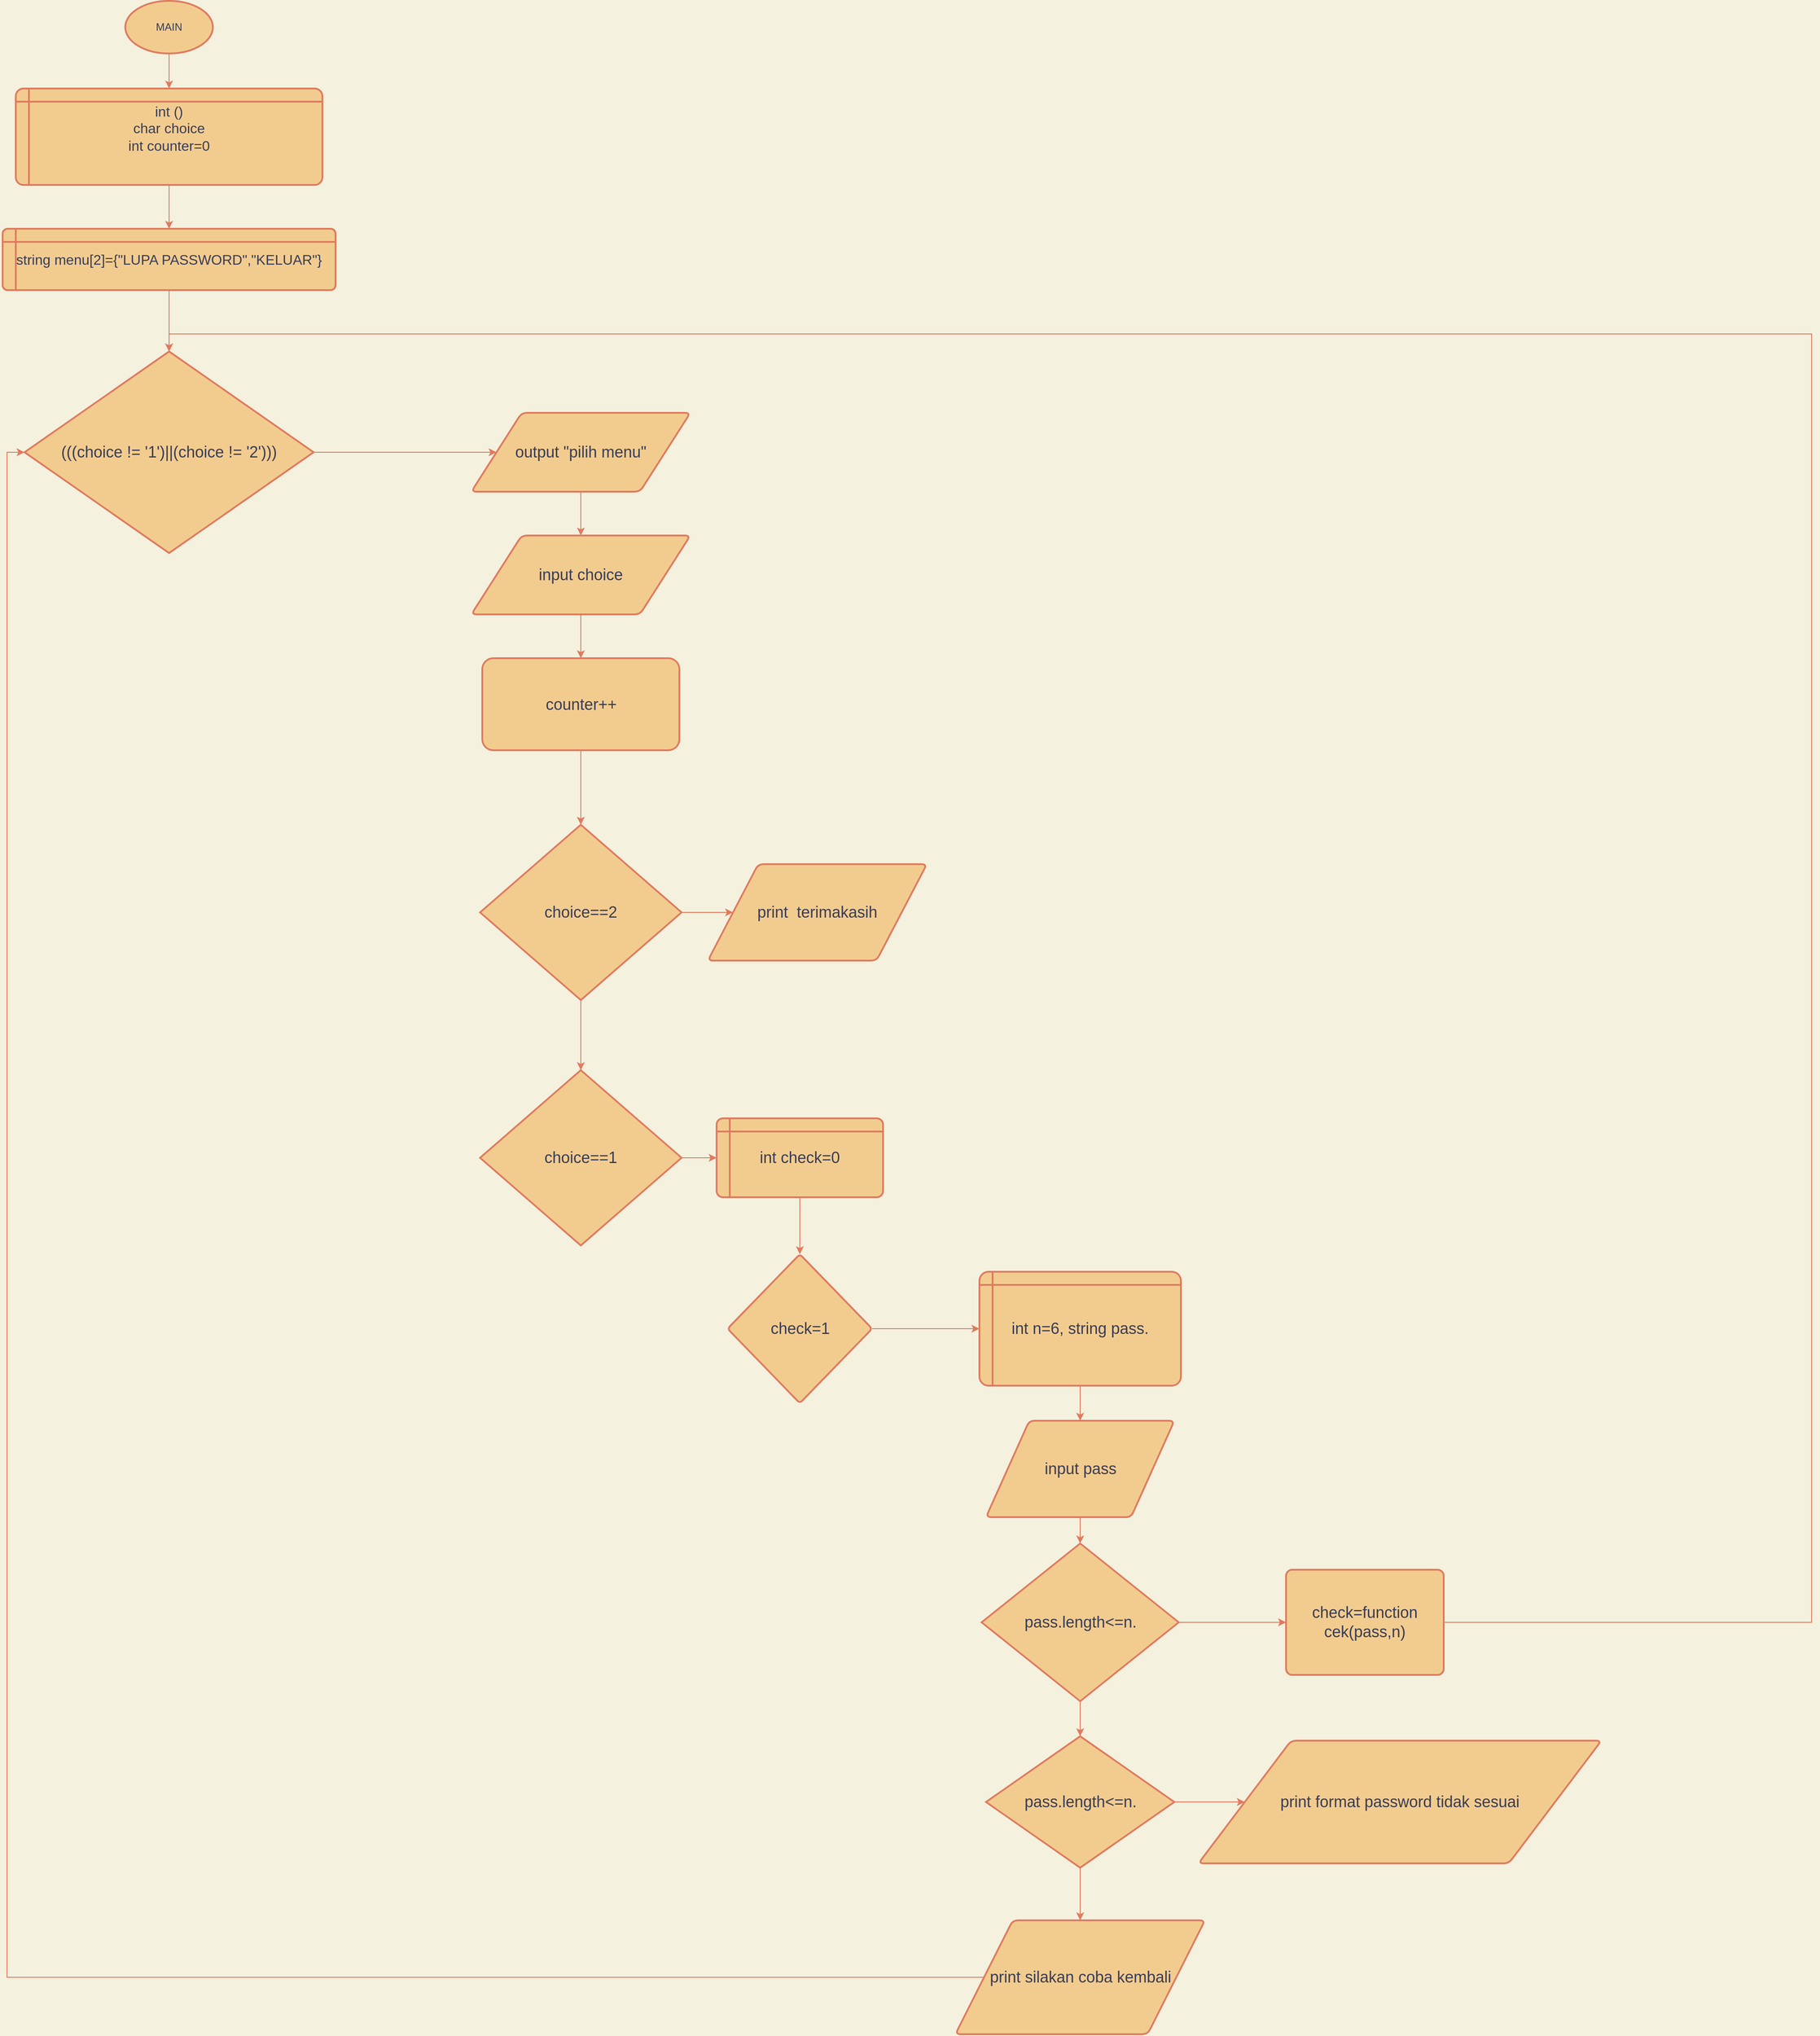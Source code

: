 <mxfile version="20.3.0" type="device" pages="2"><diagram id="kIMLqPD83hf_qD9PBqLp" name="Page-1"><mxGraphModel dx="2044" dy="2162" grid="1" gridSize="10" guides="1" tooltips="1" connect="1" arrows="1" fold="1" page="1" pageScale="1" pageWidth="850" pageHeight="1100" background="#F4F1DE" math="0" shadow="0"><root><mxCell id="0"/><mxCell id="1" parent="0"/><mxCell id="r5_5BBrYq44H9Ij1Mhm2-8" style="edgeStyle=orthogonalEdgeStyle;rounded=0;orthogonalLoop=1;jettySize=auto;html=1;exitX=0.5;exitY=1;exitDx=0;exitDy=0;exitPerimeter=0;entryX=0.5;entryY=0;entryDx=0;entryDy=0;strokeColor=#E07A5F;fontColor=#393C56;labelBackgroundColor=#F4F1DE;" parent="1" source="r5_5BBrYq44H9Ij1Mhm2-4" target="r5_5BBrYq44H9Ij1Mhm2-10" edge="1"><mxGeometry relative="1" as="geometry"><mxPoint x="435" y="-670" as="targetPoint"/></mxGeometry></mxCell><mxCell id="r5_5BBrYq44H9Ij1Mhm2-4" value="MAIN" style="strokeWidth=2;html=1;shape=mxgraph.flowchart.start_1;whiteSpace=wrap;fillColor=#F2CC8F;strokeColor=#E07A5F;fontColor=#393C56;" parent="1" vertex="1"><mxGeometry x="365" y="-900" width="100" height="60" as="geometry"/></mxCell><mxCell id="r5_5BBrYq44H9Ij1Mhm2-12" style="edgeStyle=orthogonalEdgeStyle;rounded=0;orthogonalLoop=1;jettySize=auto;html=1;entryX=0.5;entryY=0;entryDx=0;entryDy=0;exitX=0.5;exitY=1;exitDx=0;exitDy=0;strokeColor=#E07A5F;fontColor=#393C56;labelBackgroundColor=#F4F1DE;" parent="1" source="r5_5BBrYq44H9Ij1Mhm2-10" target="r5_5BBrYq44H9Ij1Mhm2-13" edge="1"><mxGeometry relative="1" as="geometry"><mxPoint x="430" y="-590" as="targetPoint"/></mxGeometry></mxCell><mxCell id="r5_5BBrYq44H9Ij1Mhm2-10" value="&lt;font size=&quot;3&quot;&gt;int ()&lt;br&gt;char choice&lt;br&gt;int counter=0&lt;br&gt;&lt;br&gt;&lt;/font&gt;" style="shape=internalStorage;whiteSpace=wrap;html=1;dx=15;dy=15;rounded=1;arcSize=8;strokeWidth=2;fillColor=#F2CC8F;strokeColor=#E07A5F;fontColor=#393C56;" parent="1" vertex="1"><mxGeometry x="240" y="-800" width="350" height="110" as="geometry"/></mxCell><mxCell id="TMPCT01feqYx2aLojcsA-5" value="" style="edgeStyle=orthogonalEdgeStyle;rounded=0;orthogonalLoop=1;jettySize=auto;html=1;strokeColor=#E07A5F;fontColor=#393C56;fillColor=#F2CC8F;labelBackgroundColor=#F4F1DE;" parent="1" source="r5_5BBrYq44H9Ij1Mhm2-13" target="TMPCT01feqYx2aLojcsA-2" edge="1"><mxGeometry relative="1" as="geometry"/></mxCell><mxCell id="r5_5BBrYq44H9Ij1Mhm2-13" value="&lt;font size=&quot;3&quot;&gt;string menu[2]={&quot;LUPA PASSWORD&quot;,&quot;KELUAR&quot;}&lt;/font&gt;" style="shape=internalStorage;whiteSpace=wrap;html=1;dx=15;dy=15;rounded=1;arcSize=8;strokeWidth=2;fillColor=#F2CC8F;strokeColor=#E07A5F;fontColor=#393C56;" parent="1" vertex="1"><mxGeometry x="225" y="-640" width="380" height="70" as="geometry"/></mxCell><mxCell id="gGWL3HGU3diJXiS7SEQ8-7" value="" style="edgeStyle=orthogonalEdgeStyle;rounded=0;orthogonalLoop=1;jettySize=auto;html=1;fontSize=18;strokeColor=#E07A5F;fontColor=#393C56;labelBackgroundColor=#F4F1DE;" parent="1" source="gGWL3HGU3diJXiS7SEQ8-4" target="gGWL3HGU3diJXiS7SEQ8-6" edge="1"><mxGeometry relative="1" as="geometry"/></mxCell><mxCell id="gGWL3HGU3diJXiS7SEQ8-4" value="output &quot;pilih menu&quot;" style="shape=parallelogram;html=1;strokeWidth=2;perimeter=parallelogramPerimeter;whiteSpace=wrap;rounded=1;arcSize=12;size=0.23;fontSize=18;fillColor=#F2CC8F;strokeColor=#E07A5F;fontColor=#393C56;" parent="1" vertex="1"><mxGeometry x="760" y="-430" width="250" height="90" as="geometry"/></mxCell><mxCell id="gGWL3HGU3diJXiS7SEQ8-9" value="" style="edgeStyle=orthogonalEdgeStyle;rounded=0;orthogonalLoop=1;jettySize=auto;html=1;fontSize=18;strokeColor=#E07A5F;fontColor=#393C56;labelBackgroundColor=#F4F1DE;" parent="1" source="gGWL3HGU3diJXiS7SEQ8-6" target="gGWL3HGU3diJXiS7SEQ8-8" edge="1"><mxGeometry relative="1" as="geometry"/></mxCell><mxCell id="gGWL3HGU3diJXiS7SEQ8-6" value="input choice" style="shape=parallelogram;html=1;strokeWidth=2;perimeter=parallelogramPerimeter;whiteSpace=wrap;rounded=1;arcSize=12;size=0.23;fontSize=18;fillColor=#F2CC8F;strokeColor=#E07A5F;fontColor=#393C56;" parent="1" vertex="1"><mxGeometry x="760" y="-290" width="250" height="90" as="geometry"/></mxCell><mxCell id="TMPCT01feqYx2aLojcsA-7" value="" style="edgeStyle=orthogonalEdgeStyle;rounded=0;orthogonalLoop=1;jettySize=auto;html=1;strokeColor=#E07A5F;fontColor=#393C56;fillColor=#F2CC8F;labelBackgroundColor=#F4F1DE;" parent="1" source="gGWL3HGU3diJXiS7SEQ8-8" target="TMPCT01feqYx2aLojcsA-6" edge="1"><mxGeometry relative="1" as="geometry"/></mxCell><mxCell id="gGWL3HGU3diJXiS7SEQ8-8" value="counter++" style="whiteSpace=wrap;html=1;fontSize=18;strokeWidth=2;rounded=1;arcSize=12;fillColor=#F2CC8F;strokeColor=#E07A5F;fontColor=#393C56;" parent="1" vertex="1"><mxGeometry x="772.5" y="-150" width="225" height="105" as="geometry"/></mxCell><mxCell id="TMPCT01feqYx2aLojcsA-4" value="" style="edgeStyle=orthogonalEdgeStyle;rounded=0;orthogonalLoop=1;jettySize=auto;html=1;strokeColor=#E07A5F;fontColor=#393C56;fillColor=#F2CC8F;labelBackgroundColor=#F4F1DE;" parent="1" source="TMPCT01feqYx2aLojcsA-2" target="gGWL3HGU3diJXiS7SEQ8-4" edge="1"><mxGeometry relative="1" as="geometry"/></mxCell><mxCell id="TMPCT01feqYx2aLojcsA-2" value="&lt;span style=&quot;font-size: 18px;&quot;&gt;(((choice != '1')||(choice != '2')))&lt;/span&gt;" style="strokeWidth=2;html=1;shape=mxgraph.flowchart.decision;whiteSpace=wrap;strokeColor=#E07A5F;fontColor=#393C56;fillColor=#F2CC8F;" parent="1" vertex="1"><mxGeometry x="250" y="-500" width="330" height="230" as="geometry"/></mxCell><mxCell id="TMPCT01feqYx2aLojcsA-9" value="" style="edgeStyle=orthogonalEdgeStyle;rounded=0;orthogonalLoop=1;jettySize=auto;html=1;strokeColor=#E07A5F;fontColor=#393C56;fillColor=#F2CC8F;labelBackgroundColor=#F4F1DE;" parent="1" source="TMPCT01feqYx2aLojcsA-6" target="TMPCT01feqYx2aLojcsA-8" edge="1"><mxGeometry relative="1" as="geometry"/></mxCell><mxCell id="TMPCT01feqYx2aLojcsA-11" value="" style="edgeStyle=orthogonalEdgeStyle;rounded=0;orthogonalLoop=1;jettySize=auto;html=1;strokeColor=#E07A5F;fontColor=#393C56;fillColor=#F2CC8F;labelBackgroundColor=#F4F1DE;" parent="1" source="TMPCT01feqYx2aLojcsA-6" target="TMPCT01feqYx2aLojcsA-10" edge="1"><mxGeometry relative="1" as="geometry"/></mxCell><mxCell id="TMPCT01feqYx2aLojcsA-6" value="&lt;font style=&quot;font-size: 18px;&quot;&gt;choice==2&lt;/font&gt;" style="strokeWidth=2;html=1;shape=mxgraph.flowchart.decision;whiteSpace=wrap;strokeColor=#E07A5F;fontColor=#393C56;fillColor=#F2CC8F;" parent="1" vertex="1"><mxGeometry x="770" y="40" width="230" height="200" as="geometry"/></mxCell><mxCell id="TMPCT01feqYx2aLojcsA-8" value="&lt;font style=&quot;font-size: 18px;&quot;&gt;print&amp;nbsp; terimakasih&lt;/font&gt;" style="shape=parallelogram;html=1;strokeWidth=2;perimeter=parallelogramPerimeter;whiteSpace=wrap;rounded=1;arcSize=12;size=0.23;strokeColor=#E07A5F;fontColor=#393C56;fillColor=#F2CC8F;" parent="1" vertex="1"><mxGeometry x="1030" y="85" width="250" height="110" as="geometry"/></mxCell><mxCell id="TMPCT01feqYx2aLojcsA-13" value="" style="edgeStyle=orthogonalEdgeStyle;rounded=0;orthogonalLoop=1;jettySize=auto;html=1;strokeColor=#E07A5F;fontColor=#393C56;fillColor=#F2CC8F;labelBackgroundColor=#F4F1DE;" parent="1" source="TMPCT01feqYx2aLojcsA-10" target="TMPCT01feqYx2aLojcsA-12" edge="1"><mxGeometry relative="1" as="geometry"/></mxCell><mxCell id="TMPCT01feqYx2aLojcsA-10" value="&lt;font style=&quot;font-size: 18px;&quot;&gt;choice==1&lt;/font&gt;" style="strokeWidth=2;html=1;shape=mxgraph.flowchart.decision;whiteSpace=wrap;strokeColor=#E07A5F;fontColor=#393C56;fillColor=#F2CC8F;" parent="1" vertex="1"><mxGeometry x="770" y="320" width="230" height="200" as="geometry"/></mxCell><mxCell id="TMPCT01feqYx2aLojcsA-15" value="" style="edgeStyle=orthogonalEdgeStyle;rounded=0;orthogonalLoop=1;jettySize=auto;html=1;strokeColor=#E07A5F;fontColor=#393C56;fillColor=#F2CC8F;labelBackgroundColor=#F4F1DE;" parent="1" source="TMPCT01feqYx2aLojcsA-12" target="TMPCT01feqYx2aLojcsA-14" edge="1"><mxGeometry relative="1" as="geometry"/></mxCell><mxCell id="TMPCT01feqYx2aLojcsA-12" value="&lt;font style=&quot;font-size: 18px;&quot;&gt;int check=0&lt;/font&gt;" style="shape=internalStorage;whiteSpace=wrap;html=1;dx=15;dy=15;rounded=1;arcSize=8;strokeWidth=2;strokeColor=#E07A5F;fontColor=#393C56;fillColor=#F2CC8F;" parent="1" vertex="1"><mxGeometry x="1040" y="375" width="190" height="90" as="geometry"/></mxCell><mxCell id="TMPCT01feqYx2aLojcsA-33" style="edgeStyle=orthogonalEdgeStyle;rounded=0;orthogonalLoop=1;jettySize=auto;html=1;exitX=1;exitY=0.5;exitDx=0;exitDy=0;entryX=0;entryY=0.5;entryDx=0;entryDy=0;strokeColor=#E07A5F;fontColor=#393C56;fillColor=#F2CC8F;" parent="1" source="TMPCT01feqYx2aLojcsA-14" target="TMPCT01feqYx2aLojcsA-16" edge="1"><mxGeometry relative="1" as="geometry"/></mxCell><mxCell id="TMPCT01feqYx2aLojcsA-14" value="&lt;font style=&quot;font-size: 18px;&quot;&gt;check=1&lt;/font&gt;" style="rhombus;whiteSpace=wrap;html=1;fillColor=#F2CC8F;strokeColor=#E07A5F;fontColor=#393C56;rounded=1;arcSize=8;strokeWidth=2;" parent="1" vertex="1"><mxGeometry x="1052.5" y="530" width="165" height="170" as="geometry"/></mxCell><mxCell id="TMPCT01feqYx2aLojcsA-27" value="" style="edgeStyle=orthogonalEdgeStyle;rounded=0;orthogonalLoop=1;jettySize=auto;html=1;strokeColor=#E07A5F;fontColor=#393C56;fillColor=#F2CC8F;labelBackgroundColor=#F4F1DE;" parent="1" source="TMPCT01feqYx2aLojcsA-16" target="TMPCT01feqYx2aLojcsA-18" edge="1"><mxGeometry relative="1" as="geometry"/></mxCell><mxCell id="TMPCT01feqYx2aLojcsA-16" value="&lt;font style=&quot;font-size: 18px;&quot;&gt;int n=6, string pass.&lt;/font&gt;" style="shape=internalStorage;whiteSpace=wrap;html=1;dx=15;dy=15;rounded=1;arcSize=8;strokeWidth=2;strokeColor=#E07A5F;fontColor=#393C56;fillColor=#F2CC8F;" parent="1" vertex="1"><mxGeometry x="1340" y="550" width="230" height="130" as="geometry"/></mxCell><mxCell id="TMPCT01feqYx2aLojcsA-21" value="" style="edgeStyle=orthogonalEdgeStyle;rounded=0;orthogonalLoop=1;jettySize=auto;html=1;strokeColor=#E07A5F;fontColor=#393C56;fillColor=#F2CC8F;labelBackgroundColor=#F4F1DE;" parent="1" source="TMPCT01feqYx2aLojcsA-17" target="TMPCT01feqYx2aLojcsA-20" edge="1"><mxGeometry relative="1" as="geometry"/></mxCell><mxCell id="TMPCT01feqYx2aLojcsA-24" value="" style="edgeStyle=orthogonalEdgeStyle;rounded=0;orthogonalLoop=1;jettySize=auto;html=1;strokeColor=#E07A5F;fontColor=#393C56;fillColor=#F2CC8F;labelBackgroundColor=#F4F1DE;" parent="1" source="TMPCT01feqYx2aLojcsA-17" target="TMPCT01feqYx2aLojcsA-19" edge="1"><mxGeometry relative="1" as="geometry"/></mxCell><mxCell id="TMPCT01feqYx2aLojcsA-17" value="&lt;font style=&quot;font-size: 18px;&quot;&gt;pass.length&amp;lt;=n.&lt;/font&gt;" style="strokeWidth=2;html=1;shape=mxgraph.flowchart.decision;whiteSpace=wrap;strokeColor=#E07A5F;fontColor=#393C56;fillColor=#F2CC8F;" parent="1" vertex="1"><mxGeometry x="1342.5" y="860" width="225" height="180" as="geometry"/></mxCell><mxCell id="TMPCT01feqYx2aLojcsA-25" value="" style="edgeStyle=orthogonalEdgeStyle;rounded=0;orthogonalLoop=1;jettySize=auto;html=1;strokeColor=#E07A5F;fontColor=#393C56;fillColor=#F2CC8F;labelBackgroundColor=#F4F1DE;" parent="1" source="TMPCT01feqYx2aLojcsA-18" target="TMPCT01feqYx2aLojcsA-17" edge="1"><mxGeometry relative="1" as="geometry"/></mxCell><mxCell id="TMPCT01feqYx2aLojcsA-18" value="&lt;font style=&quot;font-size: 18px;&quot;&gt;input pass&lt;/font&gt;" style="shape=parallelogram;html=1;strokeWidth=2;perimeter=parallelogramPerimeter;whiteSpace=wrap;rounded=1;arcSize=12;size=0.23;strokeColor=#E07A5F;fontColor=#393C56;fillColor=#F2CC8F;" parent="1" vertex="1"><mxGeometry x="1347.5" y="720" width="215" height="110" as="geometry"/></mxCell><mxCell id="TMPCT01feqYx2aLojcsA-34" style="edgeStyle=orthogonalEdgeStyle;rounded=0;orthogonalLoop=1;jettySize=auto;html=1;entryX=0.5;entryY=0;entryDx=0;entryDy=0;entryPerimeter=0;strokeColor=#E07A5F;fontSize=18;fontColor=#393C56;fillColor=#F2CC8F;" parent="1" source="TMPCT01feqYx2aLojcsA-19" target="TMPCT01feqYx2aLojcsA-2" edge="1"><mxGeometry relative="1" as="geometry"><Array as="points"><mxPoint x="2290" y="950"/><mxPoint x="2290" y="-520"/><mxPoint x="415" y="-520"/></Array></mxGeometry></mxCell><mxCell id="TMPCT01feqYx2aLojcsA-19" value="&lt;font style=&quot;font-size: 18px;&quot;&gt;check=function cek(pass,n)&lt;/font&gt;" style="rounded=1;whiteSpace=wrap;html=1;absoluteArcSize=1;arcSize=14;strokeWidth=2;strokeColor=#E07A5F;fontColor=#393C56;fillColor=#F2CC8F;" parent="1" vertex="1"><mxGeometry x="1690" y="890" width="180" height="120" as="geometry"/></mxCell><mxCell id="TMPCT01feqYx2aLojcsA-23" value="" style="edgeStyle=orthogonalEdgeStyle;rounded=0;orthogonalLoop=1;jettySize=auto;html=1;strokeColor=#E07A5F;fontColor=#393C56;fillColor=#F2CC8F;labelBackgroundColor=#F4F1DE;" parent="1" source="TMPCT01feqYx2aLojcsA-20" target="TMPCT01feqYx2aLojcsA-22" edge="1"><mxGeometry relative="1" as="geometry"/></mxCell><mxCell id="TMPCT01feqYx2aLojcsA-29" value="" style="edgeStyle=orthogonalEdgeStyle;rounded=0;orthogonalLoop=1;jettySize=auto;html=1;strokeColor=#E07A5F;fontColor=#393C56;fillColor=#F2CC8F;labelBackgroundColor=#F4F1DE;" parent="1" source="TMPCT01feqYx2aLojcsA-20" target="TMPCT01feqYx2aLojcsA-30" edge="1"><mxGeometry relative="1" as="geometry"><mxPoint x="1430" y="1280" as="targetPoint"/></mxGeometry></mxCell><mxCell id="TMPCT01feqYx2aLojcsA-20" value="&lt;font style=&quot;font-size: 18px;&quot;&gt;pass.length&amp;lt;=n.&lt;/font&gt;" style="strokeWidth=2;html=1;shape=mxgraph.flowchart.decision;whiteSpace=wrap;strokeColor=#E07A5F;fontColor=#393C56;fillColor=#F2CC8F;" parent="1" vertex="1"><mxGeometry x="1347.5" y="1080" width="215" height="150" as="geometry"/></mxCell><mxCell id="TMPCT01feqYx2aLojcsA-22" value="&lt;font style=&quot;font-size: 18px;&quot;&gt;print format password tidak sesuai&lt;/font&gt;" style="shape=parallelogram;html=1;strokeWidth=2;perimeter=parallelogramPerimeter;whiteSpace=wrap;rounded=1;arcSize=12;size=0.23;strokeColor=#E07A5F;fontColor=#393C56;fillColor=#F2CC8F;" parent="1" vertex="1"><mxGeometry x="1590" y="1085" width="460" height="140" as="geometry"/></mxCell><mxCell id="TMPCT01feqYx2aLojcsA-32" style="edgeStyle=orthogonalEdgeStyle;rounded=0;orthogonalLoop=1;jettySize=auto;html=1;entryX=0;entryY=0.5;entryDx=0;entryDy=0;entryPerimeter=0;strokeColor=#E07A5F;fontColor=#393C56;fillColor=#F2CC8F;labelBackgroundColor=#F4F1DE;" parent="1" source="TMPCT01feqYx2aLojcsA-30" target="TMPCT01feqYx2aLojcsA-2" edge="1"><mxGeometry relative="1" as="geometry"/></mxCell><mxCell id="TMPCT01feqYx2aLojcsA-30" value="&lt;font style=&quot;font-size: 18px;&quot;&gt;print silakan coba kembali&lt;/font&gt;" style="shape=parallelogram;html=1;strokeWidth=2;perimeter=parallelogramPerimeter;whiteSpace=wrap;rounded=1;arcSize=12;size=0.23;strokeColor=#E07A5F;fontColor=#393C56;fillColor=#F2CC8F;" parent="1" vertex="1"><mxGeometry x="1312.5" y="1290" width="285" height="130" as="geometry"/></mxCell></root></mxGraphModel></diagram><diagram id="sgBuwmasxVedOf8kmBAb" name="Page-2"><mxGraphModel dx="1022" dy="531" grid="1" gridSize="10" guides="1" tooltips="1" connect="1" arrows="1" fold="1" page="1" pageScale="1" pageWidth="850" pageHeight="1100" math="0" shadow="0"><root><mxCell id="0"/><mxCell id="1" parent="0"/><mxCell id="bCc30H-1P9YxAnEFM4ZI-3" value="" style="edgeStyle=orthogonalEdgeStyle;rounded=0;orthogonalLoop=1;jettySize=auto;html=1;strokeColor=#E07A5F;fontSize=18;fontColor=#393C56;fillColor=#F2CC8F;" parent="1" source="bCc30H-1P9YxAnEFM4ZI-1" target="bCc30H-1P9YxAnEFM4ZI-2" edge="1"><mxGeometry relative="1" as="geometry"/></mxCell><mxCell id="bCc30H-1P9YxAnEFM4ZI-1" value="start." style="strokeWidth=2;html=1;shape=mxgraph.flowchart.terminator;whiteSpace=wrap;strokeColor=#E07A5F;fontSize=18;fontColor=#393C56;fillColor=#F2CC8F;" parent="1" vertex="1"><mxGeometry x="150" y="190" width="100" height="60" as="geometry"/></mxCell><mxCell id="bCc30H-1P9YxAnEFM4ZI-5" value="" style="edgeStyle=orthogonalEdgeStyle;rounded=0;orthogonalLoop=1;jettySize=auto;html=1;strokeColor=#E07A5F;fontSize=18;fontColor=#393C56;fillColor=#F2CC8F;" parent="1" source="bCc30H-1P9YxAnEFM4ZI-2" target="bCc30H-1P9YxAnEFM4ZI-4" edge="1"><mxGeometry relative="1" as="geometry"/></mxCell><mxCell id="bCc30H-1P9YxAnEFM4ZI-2" value="string password, int batas&lt;br&gt;int kapital,huruf_kecil,angka,simbol" style="shape=internalStorage;whiteSpace=wrap;html=1;dx=15;dy=15;rounded=1;arcSize=8;strokeWidth=2;strokeColor=#E07A5F;fontSize=18;fontColor=#393C56;fillColor=#F2CC8F;" parent="1" vertex="1"><mxGeometry x="35" y="330" width="330" height="110" as="geometry"/></mxCell><mxCell id="bCc30H-1P9YxAnEFM4ZI-7" value="" style="edgeStyle=orthogonalEdgeStyle;rounded=0;orthogonalLoop=1;jettySize=auto;html=1;strokeColor=#E07A5F;fontSize=18;fontColor=#393C56;fillColor=#F2CC8F;" parent="1" source="bCc30H-1P9YxAnEFM4ZI-4" target="bCc30H-1P9YxAnEFM4ZI-6" edge="1"><mxGeometry relative="1" as="geometry"/></mxCell><mxCell id="bCc30H-1P9YxAnEFM4ZI-4" value="i&amp;lt;batas" style="strokeWidth=2;html=1;shape=mxgraph.flowchart.decision;whiteSpace=wrap;strokeColor=#E07A5F;fontSize=18;fontColor=#393C56;fillColor=#F2CC8F;" parent="1" vertex="1"><mxGeometry x="120" y="510" width="160" height="147.5" as="geometry"/></mxCell><mxCell id="bCc30H-1P9YxAnEFM4ZI-64" style="edgeStyle=orthogonalEdgeStyle;rounded=0;orthogonalLoop=1;jettySize=auto;html=1;exitX=0.5;exitY=1;exitDx=0;exitDy=0;entryX=0.5;entryY=0;entryDx=0;entryDy=0;entryPerimeter=0;strokeColor=#E07A5F;fontSize=18;fontColor=#393C56;fillColor=#F2CC8F;" parent="1" source="bCc30H-1P9YxAnEFM4ZI-6" target="bCc30H-1P9YxAnEFM4ZI-8" edge="1"><mxGeometry relative="1" as="geometry"/></mxCell><mxCell id="bCc30H-1P9YxAnEFM4ZI-6" value="int c=password[i]" style="shape=internalStorage;whiteSpace=wrap;html=1;dx=15;dy=15;rounded=1;arcSize=8;strokeWidth=2;strokeColor=#E07A5F;fontSize=18;fontColor=#393C56;fillColor=#F2CC8F;" parent="1" vertex="1"><mxGeometry x="355" y="538.13" width="260" height="91.25" as="geometry"/></mxCell><mxCell id="bCc30H-1P9YxAnEFM4ZI-26" value="" style="edgeStyle=orthogonalEdgeStyle;rounded=0;orthogonalLoop=1;jettySize=auto;html=1;strokeColor=#E07A5F;fontSize=18;fontColor=#393C56;fillColor=#F2CC8F;" parent="1" source="bCc30H-1P9YxAnEFM4ZI-8" target="bCc30H-1P9YxAnEFM4ZI-15" edge="1"><mxGeometry relative="1" as="geometry"/></mxCell><mxCell id="bCc30H-1P9YxAnEFM4ZI-27" value="" style="edgeStyle=orthogonalEdgeStyle;rounded=0;orthogonalLoop=1;jettySize=auto;html=1;strokeColor=#E07A5F;fontSize=18;fontColor=#393C56;fillColor=#F2CC8F;" parent="1" source="bCc30H-1P9YxAnEFM4ZI-8" target="bCc30H-1P9YxAnEFM4ZI-12" edge="1"><mxGeometry relative="1" as="geometry"/></mxCell><mxCell id="bCc30H-1P9YxAnEFM4ZI-8" value="c&amp;gt;=91&amp;amp;&amp;amp;c&amp;lt;=96" style="strokeWidth=2;html=1;shape=mxgraph.flowchart.decision;whiteSpace=wrap;strokeColor=#E07A5F;fontSize=18;fontColor=#393C56;fillColor=#F2CC8F;" parent="1" vertex="1"><mxGeometry x="380" y="690" width="210" height="160" as="geometry"/></mxCell><mxCell id="bCc30H-1P9YxAnEFM4ZI-12" value="simbol=1" style="rounded=1;whiteSpace=wrap;html=1;absoluteArcSize=1;arcSize=14;strokeWidth=2;strokeColor=#E07A5F;fontSize=18;fontColor=#393C56;fillColor=#F2CC8F;" parent="1" vertex="1"><mxGeometry x="840" y="710" width="280" height="120" as="geometry"/></mxCell><mxCell id="bCc30H-1P9YxAnEFM4ZI-13" value="kapital=1" style="rounded=1;whiteSpace=wrap;html=1;absoluteArcSize=1;arcSize=14;strokeWidth=2;strokeColor=#E07A5F;fontSize=18;fontColor=#393C56;fillColor=#F2CC8F;" parent="1" vertex="1"><mxGeometry x="840" y="920" width="280" height="120" as="geometry"/></mxCell><mxCell id="bCc30H-1P9YxAnEFM4ZI-22" value="" style="edgeStyle=orthogonalEdgeStyle;rounded=0;orthogonalLoop=1;jettySize=auto;html=1;strokeColor=#E07A5F;fontSize=18;fontColor=#393C56;fillColor=#F2CC8F;" parent="1" source="bCc30H-1P9YxAnEFM4ZI-14" target="bCc30H-1P9YxAnEFM4ZI-16" edge="1"><mxGeometry relative="1" as="geometry"/></mxCell><mxCell id="bCc30H-1P9YxAnEFM4ZI-23" value="" style="edgeStyle=orthogonalEdgeStyle;rounded=0;orthogonalLoop=1;jettySize=auto;html=1;strokeColor=#E07A5F;fontSize=18;fontColor=#393C56;fillColor=#F2CC8F;" parent="1" source="bCc30H-1P9YxAnEFM4ZI-14" target="bCc30H-1P9YxAnEFM4ZI-18" edge="1"><mxGeometry relative="1" as="geometry"/></mxCell><mxCell id="bCc30H-1P9YxAnEFM4ZI-14" value="c&amp;gt;=97&amp;amp;&amp;amp;c&amp;lt;=122" style="strokeWidth=2;html=1;shape=mxgraph.flowchart.decision;whiteSpace=wrap;strokeColor=#E07A5F;fontSize=18;fontColor=#393C56;fillColor=#F2CC8F;" parent="1" vertex="1"><mxGeometry x="380" y="1130" width="210" height="160" as="geometry"/></mxCell><mxCell id="bCc30H-1P9YxAnEFM4ZI-24" value="" style="edgeStyle=orthogonalEdgeStyle;rounded=0;orthogonalLoop=1;jettySize=auto;html=1;strokeColor=#E07A5F;fontSize=18;fontColor=#393C56;fillColor=#F2CC8F;" parent="1" source="bCc30H-1P9YxAnEFM4ZI-15" target="bCc30H-1P9YxAnEFM4ZI-14" edge="1"><mxGeometry relative="1" as="geometry"/></mxCell><mxCell id="bCc30H-1P9YxAnEFM4ZI-25" value="" style="edgeStyle=orthogonalEdgeStyle;rounded=0;orthogonalLoop=1;jettySize=auto;html=1;strokeColor=#E07A5F;fontSize=18;fontColor=#393C56;fillColor=#F2CC8F;" parent="1" source="bCc30H-1P9YxAnEFM4ZI-15" target="bCc30H-1P9YxAnEFM4ZI-13" edge="1"><mxGeometry relative="1" as="geometry"/></mxCell><mxCell id="bCc30H-1P9YxAnEFM4ZI-15" value="c&amp;gt;=65&amp;amp;&amp;amp;c&amp;lt;=90" style="strokeWidth=2;html=1;shape=mxgraph.flowchart.decision;whiteSpace=wrap;strokeColor=#E07A5F;fontSize=18;fontColor=#393C56;fillColor=#F2CC8F;" parent="1" vertex="1"><mxGeometry x="380" y="900" width="210" height="160" as="geometry"/></mxCell><mxCell id="bCc30H-1P9YxAnEFM4ZI-21" value="" style="edgeStyle=orthogonalEdgeStyle;rounded=0;orthogonalLoop=1;jettySize=auto;html=1;strokeColor=#E07A5F;fontSize=18;fontColor=#393C56;fillColor=#F2CC8F;" parent="1" source="bCc30H-1P9YxAnEFM4ZI-16" target="bCc30H-1P9YxAnEFM4ZI-19" edge="1"><mxGeometry relative="1" as="geometry"/></mxCell><mxCell id="bCc30H-1P9YxAnEFM4ZI-30" value="" style="edgeStyle=orthogonalEdgeStyle;rounded=0;orthogonalLoop=1;jettySize=auto;html=1;strokeColor=#E07A5F;fontSize=18;fontColor=#393C56;fillColor=#F2CC8F;" parent="1" source="bCc30H-1P9YxAnEFM4ZI-16" target="bCc30H-1P9YxAnEFM4ZI-28" edge="1"><mxGeometry relative="1" as="geometry"/></mxCell><mxCell id="bCc30H-1P9YxAnEFM4ZI-16" value="c&amp;gt;=47&amp;amp;&amp;amp;c&amp;lt;=57" style="strokeWidth=2;html=1;shape=mxgraph.flowchart.decision;whiteSpace=wrap;strokeColor=#E07A5F;fontSize=18;fontColor=#393C56;fillColor=#F2CC8F;" parent="1" vertex="1"><mxGeometry x="380" y="1360" width="210" height="160" as="geometry"/></mxCell><mxCell id="bCc30H-1P9YxAnEFM4ZI-18" value="angka=1" style="rounded=1;whiteSpace=wrap;html=1;absoluteArcSize=1;arcSize=14;strokeWidth=2;strokeColor=#E07A5F;fontSize=18;fontColor=#393C56;fillColor=#F2CC8F;" parent="1" vertex="1"><mxGeometry x="840" y="1155" width="280" height="110" as="geometry"/></mxCell><mxCell id="bCc30H-1P9YxAnEFM4ZI-19" value="simbol=1" style="rounded=1;whiteSpace=wrap;html=1;absoluteArcSize=1;arcSize=14;strokeWidth=2;strokeColor=#E07A5F;fontSize=18;fontColor=#393C56;fillColor=#F2CC8F;" parent="1" vertex="1"><mxGeometry x="840" y="1380" width="280" height="120" as="geometry"/></mxCell><mxCell id="bCc30H-1P9YxAnEFM4ZI-66" style="edgeStyle=orthogonalEdgeStyle;rounded=0;orthogonalLoop=1;jettySize=auto;html=1;exitX=1;exitY=0.5;exitDx=0;exitDy=0;exitPerimeter=0;strokeColor=#E07A5F;fontSize=18;fontColor=#393C56;fillColor=#F2CC8F;" parent="1" source="bCc30H-1P9YxAnEFM4ZI-28" target="bCc30H-1P9YxAnEFM4ZI-29" edge="1"><mxGeometry relative="1" as="geometry"/></mxCell><mxCell id="bCc30H-1P9YxAnEFM4ZI-71" value="" style="edgeStyle=orthogonalEdgeStyle;rounded=0;orthogonalLoop=1;jettySize=auto;html=1;strokeColor=#E07A5F;fontSize=18;fontColor=#393C56;fillColor=#F2CC8F;" parent="1" source="bCc30H-1P9YxAnEFM4ZI-28" target="bCc30H-1P9YxAnEFM4ZI-32" edge="1"><mxGeometry relative="1" as="geometry"/></mxCell><mxCell id="bCc30H-1P9YxAnEFM4ZI-28" value="c&amp;gt;=123&amp;amp;&amp;amp;c&amp;lt;=126" style="strokeWidth=2;html=1;shape=mxgraph.flowchart.decision;whiteSpace=wrap;strokeColor=#E07A5F;fontSize=18;fontColor=#393C56;fillColor=#F2CC8F;" parent="1" vertex="1"><mxGeometry x="380" y="1600" width="210" height="160" as="geometry"/></mxCell><mxCell id="bCc30H-1P9YxAnEFM4ZI-29" value="simbol=1" style="rounded=1;whiteSpace=wrap;html=1;absoluteArcSize=1;arcSize=14;strokeWidth=2;strokeColor=#E07A5F;fontSize=18;fontColor=#393C56;fillColor=#F2CC8F;" parent="1" vertex="1"><mxGeometry x="840" y="1622.5" width="280" height="115" as="geometry"/></mxCell><mxCell id="bCc30H-1P9YxAnEFM4ZI-40" value="" style="edgeStyle=orthogonalEdgeStyle;rounded=0;orthogonalLoop=1;jettySize=auto;html=1;strokeColor=#E07A5F;fontSize=18;fontColor=#393C56;fillColor=#F2CC8F;" parent="1" source="bCc30H-1P9YxAnEFM4ZI-32" target="bCc30H-1P9YxAnEFM4ZI-34" edge="1"><mxGeometry relative="1" as="geometry"/></mxCell><mxCell id="bCc30H-1P9YxAnEFM4ZI-72" style="edgeStyle=orthogonalEdgeStyle;rounded=0;orthogonalLoop=1;jettySize=auto;html=1;exitX=1;exitY=0.5;exitDx=0;exitDy=0;exitPerimeter=0;strokeColor=#E07A5F;fontSize=18;fontColor=#393C56;fillColor=#F2CC8F;" parent="1" source="bCc30H-1P9YxAnEFM4ZI-32" target="bCc30H-1P9YxAnEFM4ZI-35" edge="1"><mxGeometry relative="1" as="geometry"/></mxCell><mxCell id="bCc30H-1P9YxAnEFM4ZI-32" value="angka!=1" style="strokeWidth=2;html=1;shape=mxgraph.flowchart.decision;whiteSpace=wrap;strokeColor=#E07A5F;fontSize=18;fontColor=#393C56;fillColor=#F2CC8F;" parent="1" vertex="1"><mxGeometry x="385.38" y="1840" width="199.25" height="150" as="geometry"/></mxCell><mxCell id="bCc30H-1P9YxAnEFM4ZI-44" value="" style="edgeStyle=orthogonalEdgeStyle;rounded=0;orthogonalLoop=1;jettySize=auto;html=1;strokeColor=#E07A5F;fontSize=18;fontColor=#393C56;fillColor=#F2CC8F;" parent="1" source="bCc30H-1P9YxAnEFM4ZI-34" target="bCc30H-1P9YxAnEFM4ZI-36" edge="1"><mxGeometry relative="1" as="geometry"/></mxCell><mxCell id="bCc30H-1P9YxAnEFM4ZI-70" style="edgeStyle=orthogonalEdgeStyle;rounded=0;orthogonalLoop=1;jettySize=auto;html=1;strokeColor=#E07A5F;fontSize=18;fontColor=#393C56;fillColor=#F2CC8F;" parent="1" source="bCc30H-1P9YxAnEFM4ZI-34" target="bCc30H-1P9YxAnEFM4ZI-62" edge="1"><mxGeometry relative="1" as="geometry"/></mxCell><mxCell id="bCc30H-1P9YxAnEFM4ZI-34" value="kapital!=1" style="strokeWidth=2;html=1;shape=mxgraph.flowchart.decision;whiteSpace=wrap;strokeColor=#E07A5F;fontSize=18;fontColor=#393C56;fillColor=#F2CC8F;" parent="1" vertex="1"><mxGeometry x="385.38" y="2070" width="200.01" height="160" as="geometry"/></mxCell><mxCell id="bCc30H-1P9YxAnEFM4ZI-35" value="print tidak terdapat angka" style="rounded=1;whiteSpace=wrap;html=1;absoluteArcSize=1;arcSize=14;strokeWidth=2;strokeColor=#E07A5F;fontSize=18;fontColor=#393C56;fillColor=#F2CC8F;" parent="1" vertex="1"><mxGeometry x="840" y="1865" width="280" height="100" as="geometry"/></mxCell><mxCell id="bCc30H-1P9YxAnEFM4ZI-47" value="" style="edgeStyle=orthogonalEdgeStyle;rounded=0;orthogonalLoop=1;jettySize=auto;html=1;strokeColor=#E07A5F;fontSize=18;fontColor=#393C56;fillColor=#F2CC8F;" parent="1" source="bCc30H-1P9YxAnEFM4ZI-36" target="bCc30H-1P9YxAnEFM4ZI-46" edge="1"><mxGeometry relative="1" as="geometry"/></mxCell><mxCell id="bCc30H-1P9YxAnEFM4ZI-51" value="" style="edgeStyle=orthogonalEdgeStyle;rounded=0;orthogonalLoop=1;jettySize=auto;html=1;strokeColor=#E07A5F;fontSize=18;fontColor=#393C56;fillColor=#F2CC8F;" parent="1" source="bCc30H-1P9YxAnEFM4ZI-36" target="bCc30H-1P9YxAnEFM4ZI-48" edge="1"><mxGeometry relative="1" as="geometry"/></mxCell><mxCell id="bCc30H-1P9YxAnEFM4ZI-36" value="huruf_kecil!=1" style="strokeWidth=2;html=1;shape=mxgraph.flowchart.decision;whiteSpace=wrap;strokeColor=#E07A5F;fontSize=18;fontColor=#393C56;fillColor=#F2CC8F;" parent="1" vertex="1"><mxGeometry x="394.64" y="2300" width="181.5" height="150" as="geometry"/></mxCell><mxCell id="bCc30H-1P9YxAnEFM4ZI-46" value="print tidak terdapat&lt;br&gt;&amp;nbsp;lower case" style="shape=parallelogram;html=1;strokeWidth=2;perimeter=parallelogramPerimeter;whiteSpace=wrap;rounded=1;arcSize=12;size=0.23;strokeColor=#E07A5F;fontSize=18;fontColor=#393C56;fillColor=#F2CC8F;" parent="1" vertex="1"><mxGeometry x="810" y="2322.5" width="330" height="105" as="geometry"/></mxCell><mxCell id="bCc30H-1P9YxAnEFM4ZI-53" value="" style="edgeStyle=orthogonalEdgeStyle;rounded=0;orthogonalLoop=1;jettySize=auto;html=1;strokeColor=#E07A5F;fontSize=18;fontColor=#393C56;fillColor=#F2CC8F;" parent="1" source="bCc30H-1P9YxAnEFM4ZI-48" target="bCc30H-1P9YxAnEFM4ZI-52" edge="1"><mxGeometry relative="1" as="geometry"/></mxCell><mxCell id="bCc30H-1P9YxAnEFM4ZI-55" value="" style="edgeStyle=orthogonalEdgeStyle;rounded=0;orthogonalLoop=1;jettySize=auto;html=1;strokeColor=#E07A5F;fontSize=18;fontColor=#393C56;fillColor=#F2CC8F;" parent="1" source="bCc30H-1P9YxAnEFM4ZI-48" target="bCc30H-1P9YxAnEFM4ZI-54" edge="1"><mxGeometry relative="1" as="geometry"/></mxCell><mxCell id="bCc30H-1P9YxAnEFM4ZI-48" value="simbol!=1" style="strokeWidth=2;html=1;shape=mxgraph.flowchart.decision;whiteSpace=wrap;strokeColor=#E07A5F;fontSize=18;fontColor=#393C56;fillColor=#F2CC8F;" parent="1" vertex="1"><mxGeometry x="390" y="2530" width="190" height="150" as="geometry"/></mxCell><mxCell id="bCc30H-1P9YxAnEFM4ZI-52" value="tidak terdapat simbol" style="shape=parallelogram;html=1;strokeWidth=2;perimeter=parallelogramPerimeter;whiteSpace=wrap;rounded=1;arcSize=12;size=0.23;strokeColor=#E07A5F;fontSize=18;fontColor=#393C56;fillColor=#F2CC8F;" parent="1" vertex="1"><mxGeometry x="807" y="2550" width="333" height="106.25" as="geometry"/></mxCell><mxCell id="bCc30H-1P9YxAnEFM4ZI-67" style="edgeStyle=orthogonalEdgeStyle;rounded=0;orthogonalLoop=1;jettySize=auto;html=1;entryX=0;entryY=0.5;entryDx=0;entryDy=0;strokeColor=#E07A5F;fontSize=18;fontColor=#393C56;fillColor=#F2CC8F;" parent="1" source="bCc30H-1P9YxAnEFM4ZI-54" target="bCc30H-1P9YxAnEFM4ZI-56" edge="1"><mxGeometry relative="1" as="geometry"/></mxCell><mxCell id="bCc30H-1P9YxAnEFM4ZI-69" style="edgeStyle=orthogonalEdgeStyle;rounded=0;orthogonalLoop=1;jettySize=auto;html=1;exitX=0.5;exitY=1;exitDx=0;exitDy=0;exitPerimeter=0;entryX=0.5;entryY=0;entryDx=0;entryDy=0;entryPerimeter=0;strokeColor=#E07A5F;fontSize=18;fontColor=#393C56;fillColor=#F2CC8F;" parent="1" source="bCc30H-1P9YxAnEFM4ZI-54" target="bCc30H-1P9YxAnEFM4ZI-58" edge="1"><mxGeometry relative="1" as="geometry"/></mxCell><mxCell id="bCc30H-1P9YxAnEFM4ZI-54" value="angka!=1 or simbol!=1 or &lt;br&gt;kapital !=1&lt;br&gt;or huruf_kecil !=1&lt;br&gt;" style="strokeWidth=2;html=1;shape=mxgraph.flowchart.decision;whiteSpace=wrap;strokeColor=#E07A5F;fontSize=18;fontColor=#393C56;fillColor=#F2CC8F;" parent="1" vertex="1"><mxGeometry x="280" y="2780" width="412" height="120" as="geometry"/></mxCell><mxCell id="bCc30H-1P9YxAnEFM4ZI-56" value="Harap Masukkan Kembali &lt;br&gt;Password" style="shape=parallelogram;html=1;strokeWidth=2;perimeter=parallelogramPerimeter;whiteSpace=wrap;rounded=1;arcSize=12;size=0.23;strokeColor=#E07A5F;fontSize=18;fontColor=#393C56;fillColor=#F2CC8F;" parent="1" vertex="1"><mxGeometry x="810" y="2790" width="360" height="100" as="geometry"/></mxCell><mxCell id="bCc30H-1P9YxAnEFM4ZI-68" style="edgeStyle=orthogonalEdgeStyle;rounded=0;orthogonalLoop=1;jettySize=auto;html=1;exitX=1;exitY=0.5;exitDx=0;exitDy=0;exitPerimeter=0;entryX=0;entryY=0.5;entryDx=0;entryDy=0;strokeColor=#E07A5F;fontSize=18;fontColor=#393C56;fillColor=#F2CC8F;" parent="1" source="bCc30H-1P9YxAnEFM4ZI-58" target="bCc30H-1P9YxAnEFM4ZI-61" edge="1"><mxGeometry relative="1" as="geometry"/></mxCell><mxCell id="bCc30H-1P9YxAnEFM4ZI-58" value="angka==1 or simbol==1 or &lt;br&gt;kapital ==1&lt;br&gt;or huruf_kecil ==1" style="strokeWidth=2;html=1;shape=mxgraph.flowchart.decision;whiteSpace=wrap;strokeColor=#E07A5F;fontSize=18;fontColor=#393C56;fillColor=#F2CC8F;" parent="1" vertex="1"><mxGeometry x="279" y="2990" width="412" height="120" as="geometry"/></mxCell><mxCell id="bCc30H-1P9YxAnEFM4ZI-61" value="Password &lt;br&gt;SUKSES" style="shape=parallelogram;html=1;strokeWidth=2;perimeter=parallelogramPerimeter;whiteSpace=wrap;rounded=1;arcSize=12;size=0.23;strokeColor=#E07A5F;fontSize=18;fontColor=#393C56;fillColor=#F2CC8F;" parent="1" vertex="1"><mxGeometry x="807" y="2995" width="360" height="110" as="geometry"/></mxCell><mxCell id="bCc30H-1P9YxAnEFM4ZI-62" value="print tidak &lt;br&gt;terdapat kapital" style="shape=parallelogram;html=1;strokeWidth=2;perimeter=parallelogramPerimeter;whiteSpace=wrap;rounded=1;arcSize=12;size=0.23;strokeColor=#E07A5F;fontSize=18;fontColor=#393C56;fillColor=#F2CC8F;" parent="1" vertex="1"><mxGeometry x="810" y="2095" width="340" height="110" as="geometry"/></mxCell></root></mxGraphModel></diagram></mxfile>